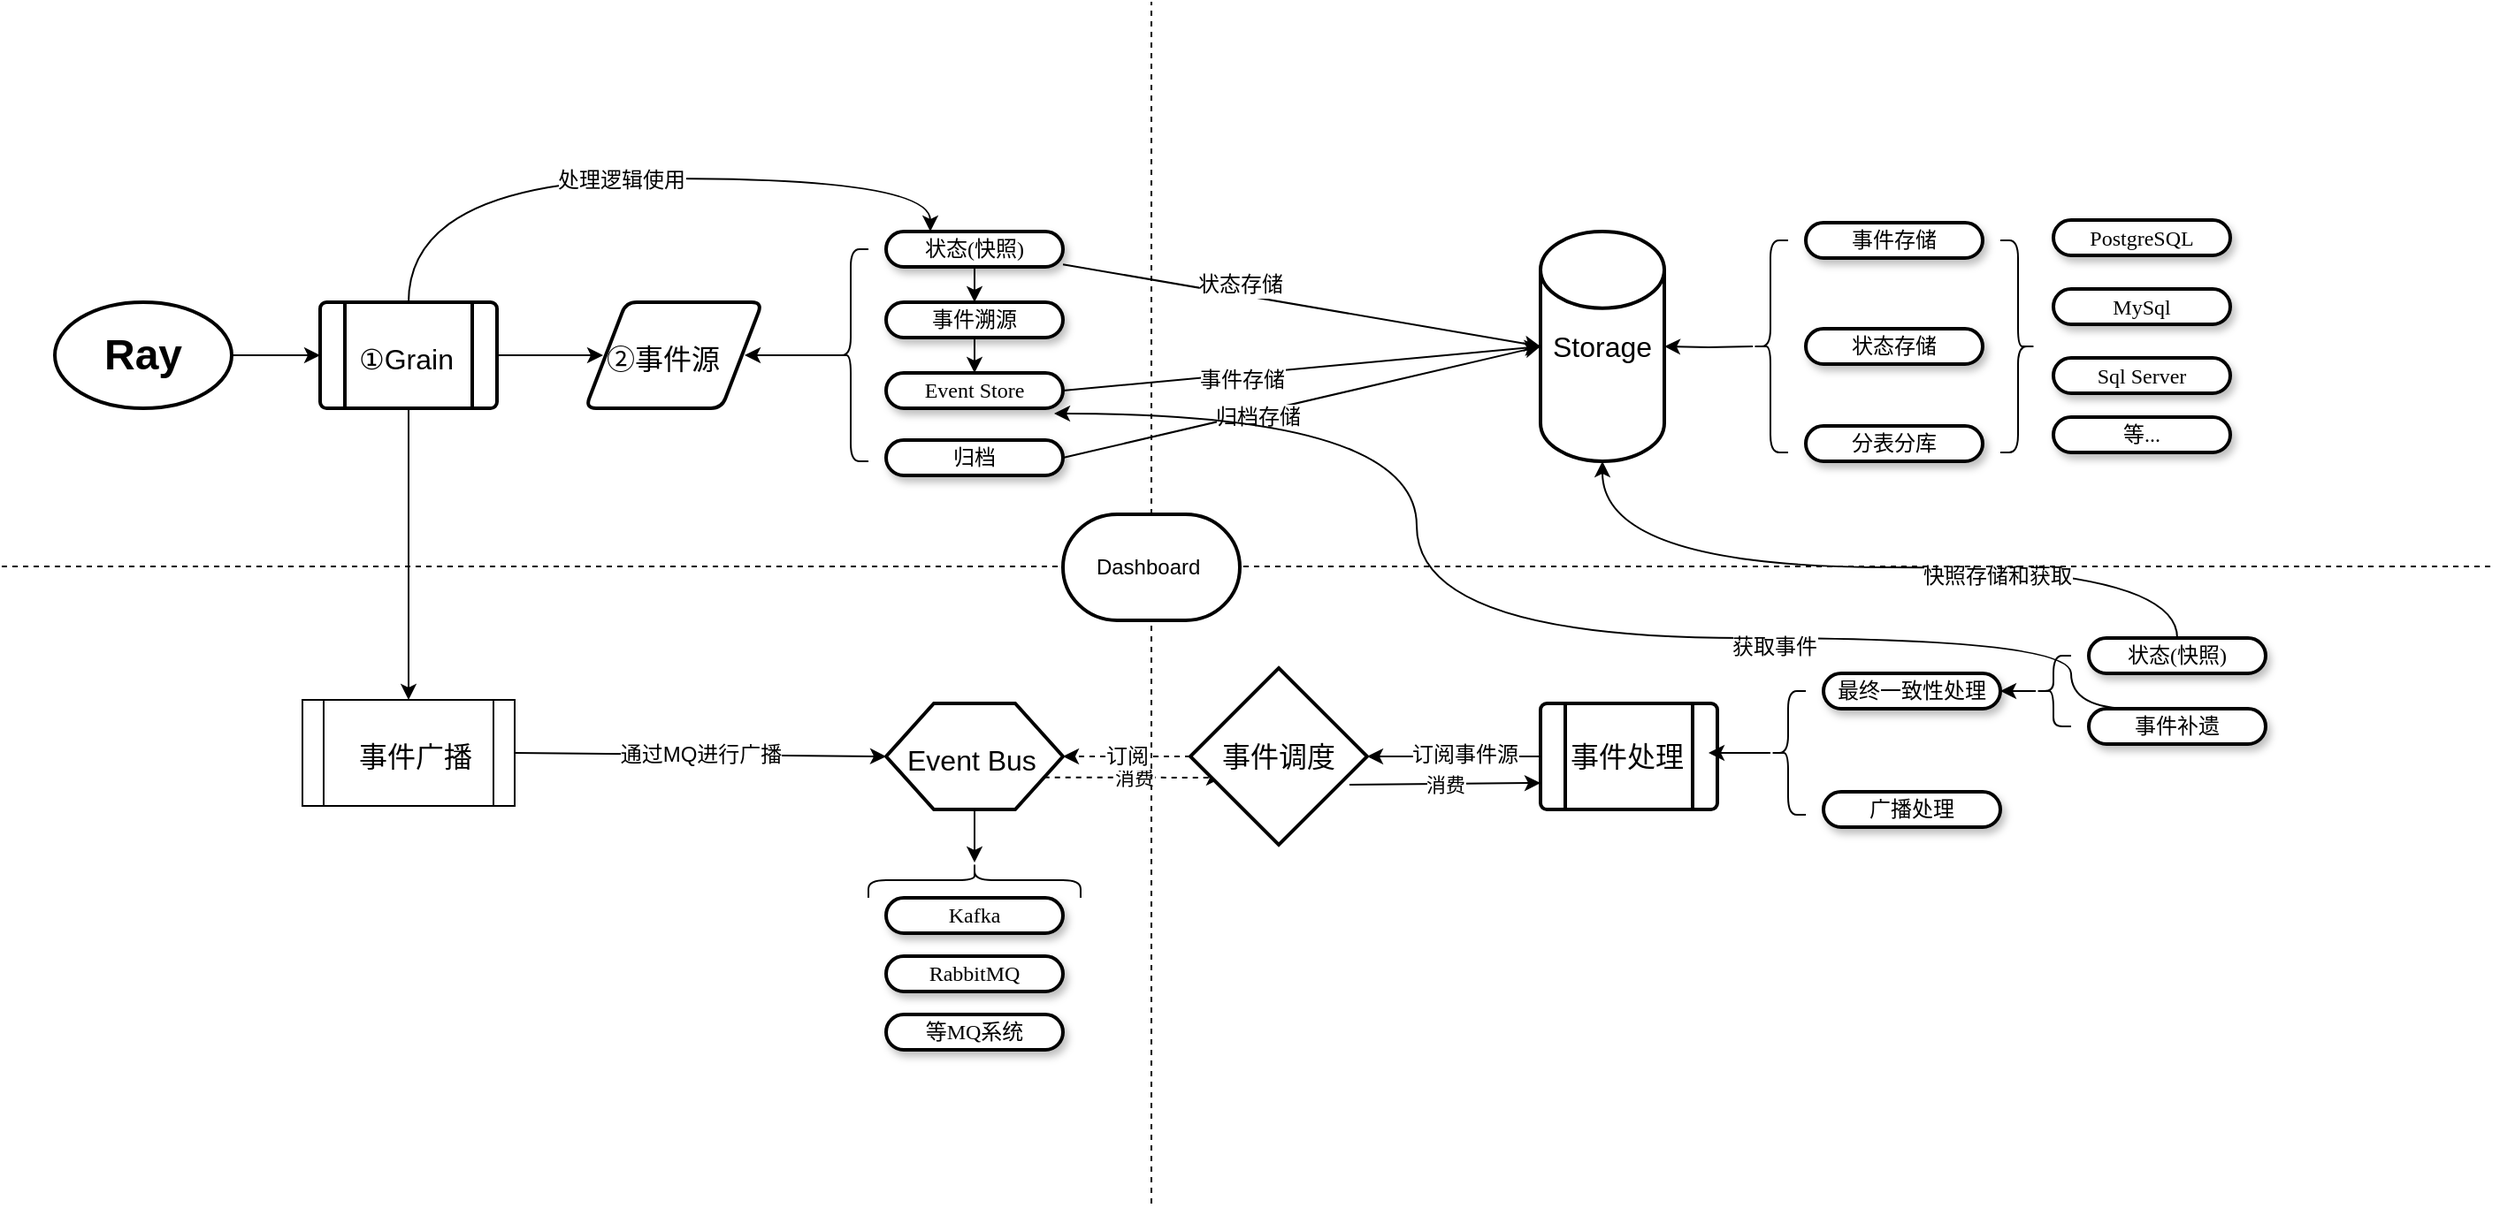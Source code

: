 <mxfile version="10.5.2" type="github"><diagram id="HA0r4eUPkSiADiJgnpLC" name="功能关系图"><mxGraphModel dx="1394" dy="806" grid="1" gridSize="10" guides="1" tooltips="1" connect="1" arrows="1" fold="1" page="1" pageScale="1" pageWidth="3300" pageHeight="4681" math="0" shadow="0"><root><mxCell id="0"/><mxCell id="1" parent="0"/><mxCell id="JJPJePHYzXD12jyQ0IiT-1" value="" style="edgeStyle=orthogonalEdgeStyle;rounded=0;orthogonalLoop=1;jettySize=auto;html=1;fontSize=16;entryX=0;entryY=0.5;entryDx=0;entryDy=0;" edge="1" parent="1" source="JJPJePHYzXD12jyQ0IiT-4" target="JJPJePHYzXD12jyQ0IiT-7"><mxGeometry relative="1" as="geometry"/></mxCell><mxCell id="JJPJePHYzXD12jyQ0IiT-2" style="edgeStyle=orthogonalEdgeStyle;curved=1;rounded=0;orthogonalLoop=1;jettySize=auto;html=1;exitX=0.5;exitY=0;exitDx=0;exitDy=0;entryX=0.25;entryY=0;entryDx=0;entryDy=0;fontSize=16;" edge="1" parent="1" source="JJPJePHYzXD12jyQ0IiT-7" target="JJPJePHYzXD12jyQ0IiT-16"><mxGeometry relative="1" as="geometry"><Array as="points"><mxPoint x="270" y="140"/><mxPoint x="565" y="140"/></Array></mxGeometry></mxCell><mxCell id="JJPJePHYzXD12jyQ0IiT-3" value="处理逻辑使用" style="text;html=1;resizable=0;points=[];align=center;verticalAlign=middle;labelBackgroundColor=#ffffff;fontSize=12;" vertex="1" connectable="0" parent="JJPJePHYzXD12jyQ0IiT-2"><mxGeometry x="-0.04" y="-1" relative="1" as="geometry"><mxPoint as="offset"/></mxGeometry></mxCell><mxCell id="JJPJePHYzXD12jyQ0IiT-4" value="Ray" style="strokeWidth=2;html=1;shape=mxgraph.flowchart.start_1;whiteSpace=wrap;fontSize=24;fontStyle=1" vertex="1" parent="1"><mxGeometry x="70" y="210" width="100" height="60" as="geometry"/></mxCell><mxCell id="JJPJePHYzXD12jyQ0IiT-5" value="" style="edgeStyle=orthogonalEdgeStyle;rounded=0;orthogonalLoop=1;jettySize=auto;html=1;fontSize=16;" edge="1" parent="1" source="JJPJePHYzXD12jyQ0IiT-7" target="JJPJePHYzXD12jyQ0IiT-10"><mxGeometry relative="1" as="geometry"/></mxCell><mxCell id="JJPJePHYzXD12jyQ0IiT-6" value="" style="edgeStyle=none;rounded=0;orthogonalLoop=1;jettySize=auto;html=1;entryX=0.5;entryY=0;entryDx=0;entryDy=0;" edge="1" parent="1" source="JJPJePHYzXD12jyQ0IiT-7" target="JJPJePHYzXD12jyQ0IiT-64"><mxGeometry relative="1" as="geometry"><mxPoint x="270" y="308" as="targetPoint"/></mxGeometry></mxCell><mxCell id="JJPJePHYzXD12jyQ0IiT-7" value="" style="verticalLabelPosition=bottom;verticalAlign=top;html=1;strokeWidth=2;shape=process;whiteSpace=wrap;rounded=1;size=0.14;arcSize=6;fontSize=24;" vertex="1" parent="1"><mxGeometry x="220" y="210" width="100" height="60" as="geometry"/></mxCell><mxCell id="JJPJePHYzXD12jyQ0IiT-8" value="①Grain" style="text;html=1;resizable=0;points=[];autosize=1;align=left;verticalAlign=top;spacingTop=-4;fontSize=16;" vertex="1" parent="1"><mxGeometry x="240" y="230" width="70" height="20" as="geometry"/></mxCell><mxCell id="JJPJePHYzXD12jyQ0IiT-9" value="" style="verticalLabelPosition=bottom;verticalAlign=top;html=1;strokeWidth=2;shape=parallelogram;perimeter=parallelogramPerimeter;whiteSpace=wrap;rounded=1;arcSize=12;size=0.23;fontSize=16;" vertex="1" parent="1"><mxGeometry x="370" y="210" width="100" height="60" as="geometry"/></mxCell><mxCell id="JJPJePHYzXD12jyQ0IiT-10" value="②事件源" style="text;html=1;resizable=0;points=[];autosize=1;align=left;verticalAlign=top;spacingTop=-4;fontSize=16;" vertex="1" parent="1"><mxGeometry x="380" y="230" width="80" height="20" as="geometry"/></mxCell><mxCell id="JJPJePHYzXD12jyQ0IiT-11" value="" style="edgeStyle=orthogonalEdgeStyle;rounded=0;orthogonalLoop=1;jettySize=auto;html=1;fontSize=16;exitX=0.1;exitY=0.5;exitDx=0;exitDy=0;exitPerimeter=0;" edge="1" parent="1" source="JJPJePHYzXD12jyQ0IiT-12" target="JJPJePHYzXD12jyQ0IiT-10"><mxGeometry relative="1" as="geometry"><Array as="points"/></mxGeometry></mxCell><mxCell id="JJPJePHYzXD12jyQ0IiT-12" value="" style="shape=curlyBracket;whiteSpace=wrap;html=1;rounded=1;fontSize=16;" vertex="1" parent="1"><mxGeometry x="510" y="180" width="20" height="120" as="geometry"/></mxCell><mxCell id="JJPJePHYzXD12jyQ0IiT-13" style="edgeStyle=none;rounded=0;orthogonalLoop=1;jettySize=auto;html=1;entryX=0;entryY=0.5;entryDx=0;entryDy=0;entryPerimeter=0;fontSize=16;" edge="1" parent="1" source="JJPJePHYzXD12jyQ0IiT-16" target="JJPJePHYzXD12jyQ0IiT-23"><mxGeometry relative="1" as="geometry"/></mxCell><mxCell id="JJPJePHYzXD12jyQ0IiT-14" value="状态存储" style="text;html=1;resizable=0;points=[];align=center;verticalAlign=middle;labelBackgroundColor=#ffffff;fontSize=12;" vertex="1" connectable="0" parent="JJPJePHYzXD12jyQ0IiT-13"><mxGeometry x="-0.433" y="-3" relative="1" as="geometry"><mxPoint x="23.5" y="-5" as="offset"/></mxGeometry></mxCell><mxCell id="JJPJePHYzXD12jyQ0IiT-15" value="" style="edgeStyle=none;rounded=0;orthogonalLoop=1;jettySize=auto;html=1;exitX=0.5;exitY=1;exitDx=0;exitDy=0;entryX=0.5;entryY=0;entryDx=0;entryDy=0;fontSize=6;" edge="1" parent="1" source="JJPJePHYzXD12jyQ0IiT-16" target="JJPJePHYzXD12jyQ0IiT-18"><mxGeometry relative="1" as="geometry"/></mxCell><mxCell id="JJPJePHYzXD12jyQ0IiT-16" value="&lt;span&gt;状态(快照)&lt;/span&gt;" style="whiteSpace=wrap;html=1;rounded=1;shadow=1;comic=0;labelBackgroundColor=none;strokeColor=#000000;strokeWidth=2;fillColor=#FFFFFF;fontFamily=Verdana;fontSize=12;fontColor=#000000;align=center;arcSize=50;" vertex="1" parent="1"><mxGeometry x="540" y="170" width="100" height="20" as="geometry"/></mxCell><mxCell id="JJPJePHYzXD12jyQ0IiT-17" value="" style="edgeStyle=orthogonalEdgeStyle;curved=1;rounded=0;orthogonalLoop=1;jettySize=auto;html=1;fontSize=12;entryX=0.5;entryY=0;entryDx=0;entryDy=0;" edge="1" parent="1" source="JJPJePHYzXD12jyQ0IiT-18" target="JJPJePHYzXD12jyQ0IiT-21"><mxGeometry relative="1" as="geometry"><mxPoint x="720" y="220" as="targetPoint"/></mxGeometry></mxCell><mxCell id="JJPJePHYzXD12jyQ0IiT-18" value="&lt;span&gt;事件溯源&lt;/span&gt;" style="whiteSpace=wrap;html=1;rounded=1;shadow=1;comic=0;labelBackgroundColor=none;strokeColor=#000000;strokeWidth=2;fillColor=#FFFFFF;fontFamily=Verdana;fontSize=12;fontColor=#000000;align=center;arcSize=50;" vertex="1" parent="1"><mxGeometry x="540" y="210" width="100" height="20" as="geometry"/></mxCell><mxCell id="JJPJePHYzXD12jyQ0IiT-19" style="edgeStyle=none;rounded=0;orthogonalLoop=1;jettySize=auto;html=1;exitX=1;exitY=0.5;exitDx=0;exitDy=0;entryX=0;entryY=0.5;entryDx=0;entryDy=0;entryPerimeter=0;fontSize=16;" edge="1" parent="1" source="JJPJePHYzXD12jyQ0IiT-21" target="JJPJePHYzXD12jyQ0IiT-23"><mxGeometry relative="1" as="geometry"/></mxCell><mxCell id="JJPJePHYzXD12jyQ0IiT-20" value="事件存储" style="text;html=1;resizable=0;points=[];align=center;verticalAlign=middle;labelBackgroundColor=#ffffff;fontSize=12;" vertex="1" connectable="0" parent="JJPJePHYzXD12jyQ0IiT-19"><mxGeometry x="-0.254" y="-3" relative="1" as="geometry"><mxPoint as="offset"/></mxGeometry></mxCell><mxCell id="JJPJePHYzXD12jyQ0IiT-21" value="Event Store" style="whiteSpace=wrap;html=1;rounded=1;shadow=1;comic=0;labelBackgroundColor=none;strokeColor=#000000;strokeWidth=2;fillColor=#FFFFFF;fontFamily=Verdana;fontSize=12;fontColor=#000000;align=center;arcSize=50;" vertex="1" parent="1"><mxGeometry x="540" y="250" width="100" height="20" as="geometry"/></mxCell><mxCell id="JJPJePHYzXD12jyQ0IiT-22" value="通过MQ进行广播" style="edgeStyle=none;rounded=0;orthogonalLoop=1;jettySize=auto;html=1;fontSize=12;entryX=0;entryY=0.5;entryDx=0;entryDy=0;exitX=1;exitY=0.5;exitDx=0;exitDy=0;" edge="1" parent="1" source="JJPJePHYzXD12jyQ0IiT-64" target="JJPJePHYzXD12jyQ0IiT-39"><mxGeometry relative="1" as="geometry"><mxPoint x="590" y="390" as="targetPoint"/></mxGeometry></mxCell><mxCell id="JJPJePHYzXD12jyQ0IiT-23" value="Storage" style="strokeWidth=2;html=1;shape=mxgraph.flowchart.database;whiteSpace=wrap;fontSize=16;" vertex="1" parent="1"><mxGeometry x="910" y="170" width="70" height="130" as="geometry"/></mxCell><mxCell id="JJPJePHYzXD12jyQ0IiT-24" value="" style="edgeStyle=orthogonalEdgeStyle;rounded=0;orthogonalLoop=1;jettySize=auto;html=1;fontSize=16;" edge="1" parent="1" target="JJPJePHYzXD12jyQ0IiT-23"><mxGeometry relative="1" as="geometry"><mxPoint x="1030" y="235" as="sourcePoint"/></mxGeometry></mxCell><mxCell id="JJPJePHYzXD12jyQ0IiT-25" value="事件存储" style="whiteSpace=wrap;html=1;rounded=1;shadow=1;comic=0;labelBackgroundColor=none;strokeColor=#000000;strokeWidth=2;fillColor=#FFFFFF;fontFamily=Verdana;fontSize=12;fontColor=#000000;align=center;arcSize=50;" vertex="1" parent="1"><mxGeometry x="1060" y="165" width="100" height="20" as="geometry"/></mxCell><mxCell id="JJPJePHYzXD12jyQ0IiT-26" value="状态存储" style="whiteSpace=wrap;html=1;rounded=1;shadow=1;comic=0;labelBackgroundColor=none;strokeColor=#000000;strokeWidth=2;fillColor=#FFFFFF;fontFamily=Verdana;fontSize=12;fontColor=#000000;align=center;arcSize=50;" vertex="1" parent="1"><mxGeometry x="1060" y="225" width="100" height="20" as="geometry"/></mxCell><mxCell id="JJPJePHYzXD12jyQ0IiT-27" style="edgeStyle=none;rounded=0;orthogonalLoop=1;jettySize=auto;html=1;exitX=1;exitY=0.5;exitDx=0;exitDy=0;entryX=0;entryY=0.5;entryDx=0;entryDy=0;entryPerimeter=0;" edge="1" parent="1" source="JJPJePHYzXD12jyQ0IiT-29" target="JJPJePHYzXD12jyQ0IiT-23"><mxGeometry relative="1" as="geometry"/></mxCell><mxCell id="JJPJePHYzXD12jyQ0IiT-28" value="归档存储" style="text;html=1;resizable=0;points=[];align=center;verticalAlign=middle;labelBackgroundColor=#ffffff;" vertex="1" connectable="0" parent="JJPJePHYzXD12jyQ0IiT-27"><mxGeometry x="-0.611" y="-2" relative="1" as="geometry"><mxPoint x="57" y="-12.5" as="offset"/></mxGeometry></mxCell><mxCell id="JJPJePHYzXD12jyQ0IiT-29" value="归档" style="whiteSpace=wrap;html=1;rounded=1;shadow=1;comic=0;labelBackgroundColor=none;strokeColor=#000000;strokeWidth=2;fillColor=#FFFFFF;fontFamily=Verdana;fontSize=12;fontColor=#000000;align=center;arcSize=50;" vertex="1" parent="1"><mxGeometry x="540" y="288" width="100" height="20" as="geometry"/></mxCell><mxCell id="JJPJePHYzXD12jyQ0IiT-30" value="分表分库" style="whiteSpace=wrap;html=1;rounded=1;shadow=1;comic=0;labelBackgroundColor=none;strokeColor=#000000;strokeWidth=2;fillColor=#FFFFFF;fontFamily=Verdana;fontSize=12;fontColor=#000000;align=center;arcSize=50;" vertex="1" parent="1"><mxGeometry x="1060" y="280" width="100" height="20" as="geometry"/></mxCell><mxCell id="JJPJePHYzXD12jyQ0IiT-31" value="" style="shape=curlyBracket;whiteSpace=wrap;html=1;rounded=1;fontSize=16;direction=west;" vertex="1" parent="1"><mxGeometry x="1170" y="175" width="20" height="120" as="geometry"/></mxCell><mxCell id="JJPJePHYzXD12jyQ0IiT-32" value="" style="shape=curlyBracket;whiteSpace=wrap;html=1;rounded=1;fontSize=16;" vertex="1" parent="1"><mxGeometry x="1030" y="175" width="20" height="120" as="geometry"/></mxCell><mxCell id="JJPJePHYzXD12jyQ0IiT-33" value="MySql&lt;br&gt;" style="whiteSpace=wrap;html=1;rounded=1;shadow=1;comic=0;labelBackgroundColor=none;strokeColor=#000000;strokeWidth=2;fillColor=#FFFFFF;fontFamily=Verdana;fontSize=12;fontColor=#000000;align=center;arcSize=50;" vertex="1" parent="1"><mxGeometry x="1200" y="202.5" width="100" height="20" as="geometry"/></mxCell><mxCell id="JJPJePHYzXD12jyQ0IiT-34" value="PostgreSQL&lt;br&gt;" style="whiteSpace=wrap;html=1;rounded=1;shadow=1;comic=0;labelBackgroundColor=none;strokeColor=#000000;strokeWidth=2;fillColor=#FFFFFF;fontFamily=Verdana;fontSize=12;fontColor=#000000;align=center;arcSize=50;" vertex="1" parent="1"><mxGeometry x="1200" y="163.5" width="100" height="20" as="geometry"/></mxCell><mxCell id="JJPJePHYzXD12jyQ0IiT-35" value="Sql Server&lt;br&gt;" style="whiteSpace=wrap;html=1;rounded=1;shadow=1;comic=0;labelBackgroundColor=none;strokeColor=#000000;strokeWidth=2;fillColor=#FFFFFF;fontFamily=Verdana;fontSize=12;fontColor=#000000;align=center;arcSize=50;" vertex="1" parent="1"><mxGeometry x="1200" y="241.5" width="100" height="20" as="geometry"/></mxCell><mxCell id="JJPJePHYzXD12jyQ0IiT-36" value="等..." style="whiteSpace=wrap;html=1;rounded=1;shadow=1;comic=0;labelBackgroundColor=none;strokeColor=#000000;strokeWidth=2;fillColor=#FFFFFF;fontFamily=Verdana;fontSize=12;fontColor=#000000;align=center;arcSize=50;" vertex="1" parent="1"><mxGeometry x="1200" y="275" width="100" height="20" as="geometry"/></mxCell><mxCell id="JJPJePHYzXD12jyQ0IiT-37" value="" style="edgeStyle=none;rounded=0;orthogonalLoop=1;jettySize=auto;html=1;fontSize=16;" edge="1" parent="1" source="JJPJePHYzXD12jyQ0IiT-39"><mxGeometry relative="1" as="geometry"><mxPoint x="590" y="527" as="targetPoint"/></mxGeometry></mxCell><mxCell id="JJPJePHYzXD12jyQ0IiT-38" value="消费" style="edgeStyle=none;rounded=0;orthogonalLoop=1;jettySize=auto;html=1;exitX=1;exitY=0.75;exitDx=0;exitDy=0;entryX=0.18;entryY=0.62;entryDx=0;entryDy=0;entryPerimeter=0;dashed=1;" edge="1" parent="1" source="JJPJePHYzXD12jyQ0IiT-39" target="JJPJePHYzXD12jyQ0IiT-50"><mxGeometry relative="1" as="geometry"/></mxCell><mxCell id="JJPJePHYzXD12jyQ0IiT-39" value="" style="verticalLabelPosition=bottom;verticalAlign=top;html=1;strokeWidth=2;shape=hexagon;perimeter=hexagonPerimeter2;arcSize=6;size=0.27;fontSize=6;" vertex="1" parent="1"><mxGeometry x="540" y="437" width="100" height="60" as="geometry"/></mxCell><mxCell id="JJPJePHYzXD12jyQ0IiT-40" value="Event Bus" style="text;html=1;resizable=0;points=[];autosize=1;align=left;verticalAlign=top;spacingTop=-4;fontSize=16;" vertex="1" parent="1"><mxGeometry x="550" y="457" width="90" height="20" as="geometry"/></mxCell><mxCell id="JJPJePHYzXD12jyQ0IiT-41" value="" style="shape=curlyBracket;whiteSpace=wrap;html=1;rounded=1;fontSize=16;direction=south;" vertex="1" parent="1"><mxGeometry x="530" y="527" width="120" height="20" as="geometry"/></mxCell><mxCell id="JJPJePHYzXD12jyQ0IiT-42" value="Kafka" style="whiteSpace=wrap;html=1;rounded=1;shadow=1;comic=0;labelBackgroundColor=none;strokeColor=#000000;strokeWidth=2;fillColor=#FFFFFF;fontFamily=Verdana;fontSize=12;fontColor=#000000;align=center;arcSize=50;" vertex="1" parent="1"><mxGeometry x="540" y="547" width="100" height="20" as="geometry"/></mxCell><mxCell id="JJPJePHYzXD12jyQ0IiT-43" value="RabbitMQ&lt;br&gt;" style="whiteSpace=wrap;html=1;rounded=1;shadow=1;comic=0;labelBackgroundColor=none;strokeColor=#000000;strokeWidth=2;fillColor=#FFFFFF;fontFamily=Verdana;fontSize=12;fontColor=#000000;align=center;arcSize=50;" vertex="1" parent="1"><mxGeometry x="540" y="580" width="100" height="20" as="geometry"/></mxCell><mxCell id="JJPJePHYzXD12jyQ0IiT-44" value="等MQ系统&lt;br&gt;" style="whiteSpace=wrap;html=1;rounded=1;shadow=1;comic=0;labelBackgroundColor=none;strokeColor=#000000;strokeWidth=2;fillColor=#FFFFFF;fontFamily=Verdana;fontSize=12;fontColor=#000000;align=center;arcSize=50;" vertex="1" parent="1"><mxGeometry x="540" y="613" width="100" height="20" as="geometry"/></mxCell><mxCell id="JJPJePHYzXD12jyQ0IiT-45" value="" style="edgeStyle=none;rounded=0;orthogonalLoop=1;jettySize=auto;html=1;fontSize=16;entryX=1;entryY=0.5;entryDx=0;entryDy=0;entryPerimeter=0;" edge="1" parent="1" source="JJPJePHYzXD12jyQ0IiT-47" target="JJPJePHYzXD12jyQ0IiT-50"><mxGeometry relative="1" as="geometry"><mxPoint x="830" y="467" as="targetPoint"/></mxGeometry></mxCell><mxCell id="JJPJePHYzXD12jyQ0IiT-46" value="订阅事件源" style="text;html=1;resizable=0;points=[];align=center;verticalAlign=middle;labelBackgroundColor=#ffffff;fontSize=12;" vertex="1" connectable="0" parent="JJPJePHYzXD12jyQ0IiT-45"><mxGeometry x="-0.11" y="3" relative="1" as="geometry"><mxPoint y="-4" as="offset"/></mxGeometry></mxCell><mxCell id="JJPJePHYzXD12jyQ0IiT-47" value="" style="verticalLabelPosition=bottom;verticalAlign=top;html=1;strokeWidth=2;shape=process;whiteSpace=wrap;rounded=1;size=0.14;arcSize=6;fontSize=12;" vertex="1" parent="1"><mxGeometry x="910" y="437" width="100" height="60" as="geometry"/></mxCell><mxCell id="JJPJePHYzXD12jyQ0IiT-48" value="事件处理" style="text;html=1;resizable=0;points=[];autosize=1;align=left;verticalAlign=top;spacingTop=-4;fontSize=16;" vertex="1" parent="1"><mxGeometry x="925" y="455" width="80" height="20" as="geometry"/></mxCell><mxCell id="JJPJePHYzXD12jyQ0IiT-49" value="订阅" style="rounded=0;orthogonalLoop=1;jettySize=auto;html=1;fontSize=12;dashed=1;" edge="1" parent="1" source="JJPJePHYzXD12jyQ0IiT-50" target="JJPJePHYzXD12jyQ0IiT-40"><mxGeometry relative="1" as="geometry"/></mxCell><mxCell id="JJPJePHYzXD12jyQ0IiT-50" value="事件调度" style="strokeWidth=2;html=1;shape=mxgraph.flowchart.decision;whiteSpace=wrap;fontSize=16;" vertex="1" parent="1"><mxGeometry x="712" y="417" width="100" height="100" as="geometry"/></mxCell><mxCell id="JJPJePHYzXD12jyQ0IiT-51" value="" style="edgeStyle=none;rounded=0;orthogonalLoop=1;jettySize=auto;html=1;fontSize=12;" edge="1" parent="1" source="JJPJePHYzXD12jyQ0IiT-52" target="JJPJePHYzXD12jyQ0IiT-48"><mxGeometry relative="1" as="geometry"/></mxCell><mxCell id="JJPJePHYzXD12jyQ0IiT-52" value="" style="shape=curlyBracket;whiteSpace=wrap;html=1;rounded=1;fontSize=12;" vertex="1" parent="1"><mxGeometry x="1040" y="430" width="20" height="70" as="geometry"/></mxCell><mxCell id="JJPJePHYzXD12jyQ0IiT-53" style="edgeStyle=orthogonalEdgeStyle;rounded=0;orthogonalLoop=1;jettySize=auto;html=1;exitX=0.25;exitY=0;exitDx=0;exitDy=0;fontSize=12;curved=1;entryX=0.95;entryY=1.15;entryDx=0;entryDy=0;entryPerimeter=0;" edge="1" parent="1" source="JJPJePHYzXD12jyQ0IiT-62" target="JJPJePHYzXD12jyQ0IiT-21"><mxGeometry relative="1" as="geometry"><mxPoint x="640" y="225" as="targetPoint"/><Array as="points"><mxPoint x="1210" y="440"/><mxPoint x="1210" y="400"/><mxPoint x="840" y="400"/><mxPoint x="840" y="273"/></Array></mxGeometry></mxCell><mxCell id="JJPJePHYzXD12jyQ0IiT-54" value="获取事件" style="text;html=1;resizable=0;points=[];align=center;verticalAlign=middle;labelBackgroundColor=#ffffff;fontSize=12;" vertex="1" connectable="0" parent="JJPJePHYzXD12jyQ0IiT-53"><mxGeometry x="-0.375" y="5" relative="1" as="geometry"><mxPoint as="offset"/></mxGeometry></mxCell><mxCell id="JJPJePHYzXD12jyQ0IiT-55" value="最终一致性处理" style="whiteSpace=wrap;html=1;rounded=1;shadow=1;comic=0;labelBackgroundColor=none;strokeColor=#000000;strokeWidth=2;fillColor=#FFFFFF;fontFamily=Verdana;fontSize=12;fontColor=#000000;align=center;arcSize=50;" vertex="1" parent="1"><mxGeometry x="1070" y="420" width="100" height="20" as="geometry"/></mxCell><mxCell id="JJPJePHYzXD12jyQ0IiT-56" value="广播处理" style="whiteSpace=wrap;html=1;rounded=1;shadow=1;comic=0;labelBackgroundColor=none;strokeColor=#000000;strokeWidth=2;fillColor=#FFFFFF;fontFamily=Verdana;fontSize=12;fontColor=#000000;align=center;arcSize=50;" vertex="1" parent="1"><mxGeometry x="1070" y="487" width="100" height="20" as="geometry"/></mxCell><mxCell id="JJPJePHYzXD12jyQ0IiT-57" value="" style="edgeStyle=none;rounded=0;orthogonalLoop=1;jettySize=auto;html=1;fontSize=12;" edge="1" parent="1" source="JJPJePHYzXD12jyQ0IiT-58" target="JJPJePHYzXD12jyQ0IiT-55"><mxGeometry relative="1" as="geometry"/></mxCell><mxCell id="JJPJePHYzXD12jyQ0IiT-58" value="" style="shape=curlyBracket;whiteSpace=wrap;html=1;rounded=1;fontSize=12;" vertex="1" parent="1"><mxGeometry x="1190" y="410" width="20" height="40" as="geometry"/></mxCell><mxCell id="JJPJePHYzXD12jyQ0IiT-59" style="edgeStyle=orthogonalEdgeStyle;curved=1;rounded=0;orthogonalLoop=1;jettySize=auto;html=1;fontSize=12;" edge="1" parent="1" source="JJPJePHYzXD12jyQ0IiT-61" target="JJPJePHYzXD12jyQ0IiT-23"><mxGeometry relative="1" as="geometry"><mxPoint x="1310" y="370" as="targetPoint"/><Array as="points"><mxPoint x="1270" y="360"/><mxPoint x="945" y="360"/></Array></mxGeometry></mxCell><mxCell id="JJPJePHYzXD12jyQ0IiT-60" value="快照存储和获取&lt;br&gt;" style="text;html=1;resizable=0;points=[];align=center;verticalAlign=middle;labelBackgroundColor=#ffffff;fontSize=12;" vertex="1" connectable="0" parent="JJPJePHYzXD12jyQ0IiT-59"><mxGeometry x="-0.332" y="5" relative="1" as="geometry"><mxPoint as="offset"/></mxGeometry></mxCell><mxCell id="JJPJePHYzXD12jyQ0IiT-61" value="状态(快照)" style="whiteSpace=wrap;html=1;rounded=1;shadow=1;comic=0;labelBackgroundColor=none;strokeColor=#000000;strokeWidth=2;fillColor=#FFFFFF;fontFamily=Verdana;fontSize=12;fontColor=#000000;align=center;arcSize=50;" vertex="1" parent="1"><mxGeometry x="1220" y="400" width="100" height="20" as="geometry"/></mxCell><mxCell id="JJPJePHYzXD12jyQ0IiT-62" value="事件补遗" style="whiteSpace=wrap;html=1;rounded=1;shadow=1;comic=0;labelBackgroundColor=none;strokeColor=#000000;strokeWidth=2;fillColor=#FFFFFF;fontFamily=Verdana;fontSize=12;fontColor=#000000;align=center;arcSize=50;" vertex="1" parent="1"><mxGeometry x="1220" y="440" width="100" height="20" as="geometry"/></mxCell><mxCell id="JJPJePHYzXD12jyQ0IiT-63" value="消费" style="edgeStyle=none;rounded=0;orthogonalLoop=1;jettySize=auto;html=1;exitX=0.9;exitY=0.66;exitDx=0;exitDy=0;entryX=0;entryY=0.75;entryDx=0;entryDy=0;exitPerimeter=0;" edge="1" parent="1" source="JJPJePHYzXD12jyQ0IiT-50" target="JJPJePHYzXD12jyQ0IiT-47"><mxGeometry relative="1" as="geometry"><mxPoint x="800" y="476.5" as="sourcePoint"/><mxPoint x="901" y="476.5" as="targetPoint"/></mxGeometry></mxCell><mxCell id="JJPJePHYzXD12jyQ0IiT-64" value="" style="shape=process;whiteSpace=wrap;html=1;backgroundOutline=1;" vertex="1" parent="1"><mxGeometry x="210" y="435" width="120" height="60" as="geometry"/></mxCell><mxCell id="JJPJePHYzXD12jyQ0IiT-65" value="&lt;span style=&quot;font-size: 16px;&quot;&gt;事件广播&lt;/span&gt;" style="text;html=1;resizable=0;points=[];autosize=1;align=left;verticalAlign=top;spacingTop=-4;fontSize=16;" vertex="1" parent="1"><mxGeometry x="240" y="455" width="60" height="20" as="geometry"/></mxCell><mxCell id="JJPJePHYzXD12jyQ0IiT-66" value="" style="endArrow=none;dashed=1;html=1;" edge="1" parent="1" source="JJPJePHYzXD12jyQ0IiT-68"><mxGeometry width="50" height="50" relative="1" as="geometry"><mxPoint x="690" y="720" as="sourcePoint"/><mxPoint x="690" y="40" as="targetPoint"/></mxGeometry></mxCell><mxCell id="JJPJePHYzXD12jyQ0IiT-67" value="" style="endArrow=none;dashed=1;html=1;" edge="1" parent="1"><mxGeometry width="50" height="50" relative="1" as="geometry"><mxPoint x="40" y="359.5" as="sourcePoint"/><mxPoint x="1450" y="359.5" as="targetPoint"/></mxGeometry></mxCell><mxCell id="JJPJePHYzXD12jyQ0IiT-68" value="Dashboard&amp;nbsp;" style="strokeWidth=2;html=1;shape=mxgraph.flowchart.terminator;whiteSpace=wrap;" vertex="1" parent="1"><mxGeometry x="640" y="330" width="100" height="60" as="geometry"/></mxCell><mxCell id="JJPJePHYzXD12jyQ0IiT-69" value="" style="endArrow=none;dashed=1;html=1;" edge="1" parent="1" target="JJPJePHYzXD12jyQ0IiT-68"><mxGeometry width="50" height="50" relative="1" as="geometry"><mxPoint x="690" y="720" as="sourcePoint"/><mxPoint x="690" y="40" as="targetPoint"/></mxGeometry></mxCell></root></mxGraphModel></diagram><diagram id="8Cyj6bPQlIdB2aG58cyA" name="分表分库和归档"><mxGraphModel dx="1394" dy="806" grid="1" gridSize="10" guides="1" tooltips="1" connect="1" arrows="1" fold="1" page="1" pageScale="1" pageWidth="3300" pageHeight="4681" math="0" shadow="0"><root><mxCell id="C996Xhev_V4Cw5z2k2Sz-0"/><mxCell id="C996Xhev_V4Cw5z2k2Sz-1" parent="C996Xhev_V4Cw5z2k2Sz-0"/><mxCell id="C996Xhev_V4Cw5z2k2Sz-48" value="" style="rounded=0;whiteSpace=wrap;html=1;shadow=1;fontSize=12;" vertex="1" parent="C996Xhev_V4Cw5z2k2Sz-1"><mxGeometry x="900" y="150" width="540" height="460" as="geometry"/></mxCell><mxCell id="C996Xhev_V4Cw5z2k2Sz-21" value="" style="rounded=0;whiteSpace=wrap;html=1;fontSize=12;" vertex="1" parent="C996Xhev_V4Cw5z2k2Sz-1"><mxGeometry x="230" y="150" width="570" height="460" as="geometry"/></mxCell><mxCell id="C996Xhev_V4Cw5z2k2Sz-13" style="edgeStyle=none;rounded=0;orthogonalLoop=1;jettySize=auto;html=1;exitX=0.15;exitY=0.95;exitDx=0;exitDy=0;exitPerimeter=0;entryX=0.8;entryY=0.05;entryDx=0;entryDy=0;entryPerimeter=0;fontSize=12;" edge="1" parent="C996Xhev_V4Cw5z2k2Sz-1" source="C996Xhev_V4Cw5z2k2Sz-4" target="C996Xhev_V4Cw5z2k2Sz-6"><mxGeometry relative="1" as="geometry"/></mxCell><mxCell id="C996Xhev_V4Cw5z2k2Sz-16" style="edgeStyle=none;rounded=0;orthogonalLoop=1;jettySize=auto;html=1;exitX=0.5;exitY=1;exitDx=0;exitDy=0;fontSize=12;" edge="1" parent="C996Xhev_V4Cw5z2k2Sz-1" source="C996Xhev_V4Cw5z2k2Sz-4" target="C996Xhev_V4Cw5z2k2Sz-10"><mxGeometry relative="1" as="geometry"/></mxCell><mxCell id="C996Xhev_V4Cw5z2k2Sz-17" value="以此类推" style="edgeStyle=none;rounded=0;orthogonalLoop=1;jettySize=auto;html=1;exitX=0.85;exitY=0.95;exitDx=0;exitDy=0;exitPerimeter=0;entryX=0;entryY=0;entryDx=30;entryDy=0;entryPerimeter=0;fontSize=12;" edge="1" parent="C996Xhev_V4Cw5z2k2Sz-1" source="C996Xhev_V4Cw5z2k2Sz-4" target="C996Xhev_V4Cw5z2k2Sz-3"><mxGeometry relative="1" as="geometry"/></mxCell><mxCell id="C996Xhev_V4Cw5z2k2Sz-4" value="&lt;font style=&quot;font-size: 12px&quot;&gt;id:1-100000&lt;/font&gt;" style="shape=cylinder;whiteSpace=wrap;html=1;boundedLbl=1;backgroundOutline=1;fontSize=24;" vertex="1" parent="C996Xhev_V4Cw5z2k2Sz-1"><mxGeometry x="360" y="305" width="110" height="70" as="geometry"/></mxCell><mxCell id="C996Xhev_V4Cw5z2k2Sz-3" value="" style="verticalLabelPosition=bottom;verticalAlign=top;html=1;shape=mxgraph.basic.layered_rect;dx=10;outlineConnect=0;fontSize=24;" vertex="1" parent="C996Xhev_V4Cw5z2k2Sz-1"><mxGeometry x="480" y="480" width="70" height="50" as="geometry"/></mxCell><mxCell id="C996Xhev_V4Cw5z2k2Sz-7" value="分库" style="rounded=0;orthogonalLoop=1;jettySize=auto;html=1;exitX=0.25;exitY=1;exitDx=0;exitDy=0;entryX=0.5;entryY=0;entryDx=0;entryDy=0;fontSize=12;" edge="1" parent="C996Xhev_V4Cw5z2k2Sz-1" source="C996Xhev_V4Cw5z2k2Sz-2" target="C996Xhev_V4Cw5z2k2Sz-4"><mxGeometry relative="1" as="geometry"/></mxCell><mxCell id="C996Xhev_V4Cw5z2k2Sz-2" value="用户" style="text;html=1;strokeColor=none;fillColor=none;align=center;verticalAlign=middle;whiteSpace=wrap;rounded=0;fontSize=24;" vertex="1" parent="C996Xhev_V4Cw5z2k2Sz-1"><mxGeometry x="470" y="200" width="70" height="20" as="geometry"/></mxCell><mxCell id="C996Xhev_V4Cw5z2k2Sz-19" style="edgeStyle=none;rounded=0;orthogonalLoop=1;jettySize=auto;html=1;exitX=0.5;exitY=1;exitDx=0;exitDy=0;fontSize=12;" edge="1" parent="C996Xhev_V4Cw5z2k2Sz-1" source="C996Xhev_V4Cw5z2k2Sz-5" target="C996Xhev_V4Cw5z2k2Sz-18"><mxGeometry relative="1" as="geometry"/></mxCell><mxCell id="C996Xhev_V4Cw5z2k2Sz-27" style="edgeStyle=none;rounded=0;orthogonalLoop=1;jettySize=auto;html=1;exitX=0.85;exitY=0.95;exitDx=0;exitDy=0;exitPerimeter=0;fontSize=24;entryX=0;entryY=0;entryDx=30;entryDy=0;entryPerimeter=0;" edge="1" parent="C996Xhev_V4Cw5z2k2Sz-1" source="C996Xhev_V4Cw5z2k2Sz-5" target="C996Xhev_V4Cw5z2k2Sz-25"><mxGeometry relative="1" as="geometry"/></mxCell><mxCell id="C996Xhev_V4Cw5z2k2Sz-5" value="&lt;font style=&quot;font-size: 12px&quot;&gt;id:100001~200000&lt;/font&gt;" style="shape=cylinder;whiteSpace=wrap;html=1;boundedLbl=1;backgroundOutline=1;fontSize=24;" vertex="1" parent="C996Xhev_V4Cw5z2k2Sz-1"><mxGeometry x="550" y="305" width="110" height="70" as="geometry"/></mxCell><mxCell id="C996Xhev_V4Cw5z2k2Sz-6" value="" style="verticalLabelPosition=bottom;verticalAlign=top;html=1;shape=mxgraph.basic.rect;fillColor=#ffffff;fillColor2=none;strokeColor=#000000;strokeWidth=1;size=20;indent=5;fontSize=24;" vertex="1" parent="C996Xhev_V4Cw5z2k2Sz-1"><mxGeometry x="280" y="480" width="60" height="40" as="geometry"/></mxCell><mxCell id="C996Xhev_V4Cw5z2k2Sz-9" value="分库" style="rounded=0;orthogonalLoop=1;jettySize=auto;html=1;exitX=0.75;exitY=1;exitDx=0;exitDy=0;entryX=0.5;entryY=0;entryDx=0;entryDy=0;fontSize=12;" edge="1" parent="C996Xhev_V4Cw5z2k2Sz-1" source="C996Xhev_V4Cw5z2k2Sz-2" target="C996Xhev_V4Cw5z2k2Sz-5"><mxGeometry relative="1" as="geometry"><mxPoint x="533" y="210" as="sourcePoint"/><mxPoint x="450" y="330" as="targetPoint"/></mxGeometry></mxCell><mxCell id="C996Xhev_V4Cw5z2k2Sz-10" value="" style="verticalLabelPosition=bottom;verticalAlign=top;html=1;shape=mxgraph.basic.rect;fillColor=#ffffff;fillColor2=none;strokeColor=#000000;strokeWidth=1;size=20;indent=5;fontSize=24;" vertex="1" parent="C996Xhev_V4Cw5z2k2Sz-1"><mxGeometry x="380" y="480" width="60" height="40" as="geometry"/></mxCell><mxCell id="C996Xhev_V4Cw5z2k2Sz-11" value="1-1000" style="text;html=1;strokeColor=none;fillColor=none;align=center;verticalAlign=middle;whiteSpace=wrap;rounded=0;fontSize=12;" vertex="1" parent="C996Xhev_V4Cw5z2k2Sz-1"><mxGeometry x="330" y="430" width="40" height="20" as="geometry"/></mxCell><mxCell id="C996Xhev_V4Cw5z2k2Sz-12" value="1001-2000" style="text;html=1;strokeColor=none;fillColor=none;align=center;verticalAlign=middle;whiteSpace=wrap;rounded=0;fontSize=12;" vertex="1" parent="C996Xhev_V4Cw5z2k2Sz-1"><mxGeometry x="390" y="430" width="40" height="20" as="geometry"/></mxCell><mxCell id="C996Xhev_V4Cw5z2k2Sz-18" value="" style="verticalLabelPosition=bottom;verticalAlign=top;html=1;shape=mxgraph.basic.layered_rect;dx=10;outlineConnect=0;fontSize=24;" vertex="1" parent="C996Xhev_V4Cw5z2k2Sz-1"><mxGeometry x="570" y="480" width="70" height="50" as="geometry"/></mxCell><mxCell id="C996Xhev_V4Cw5z2k2Sz-23" value="分表分库" style="text;html=1;strokeColor=none;fillColor=none;align=center;verticalAlign=middle;whiteSpace=wrap;rounded=0;fontSize=24;" vertex="1" parent="C996Xhev_V4Cw5z2k2Sz-1"><mxGeometry x="445" y="120" width="125" height="20" as="geometry"/></mxCell><mxCell id="C996Xhev_V4Cw5z2k2Sz-24" style="edgeStyle=none;rounded=0;orthogonalLoop=1;jettySize=auto;html=1;exitX=0.5;exitY=0;exitDx=0;exitDy=0;fontSize=24;" edge="1" parent="C996Xhev_V4Cw5z2k2Sz-1" source="C996Xhev_V4Cw5z2k2Sz-23" target="C996Xhev_V4Cw5z2k2Sz-23"><mxGeometry relative="1" as="geometry"/></mxCell><mxCell id="C996Xhev_V4Cw5z2k2Sz-25" value="" style="verticalLabelPosition=bottom;verticalAlign=top;html=1;shape=mxgraph.basic.layered_rect;dx=10;outlineConnect=0;fontSize=24;" vertex="1" parent="C996Xhev_V4Cw5z2k2Sz-1"><mxGeometry x="670" y="480" width="70" height="50" as="geometry"/></mxCell><mxCell id="C996Xhev_V4Cw5z2k2Sz-36" value="" style="edgeStyle=none;rounded=0;orthogonalLoop=1;jettySize=auto;html=1;fontSize=12;" edge="1" parent="C996Xhev_V4Cw5z2k2Sz-1" source="C996Xhev_V4Cw5z2k2Sz-29"><mxGeometry relative="1" as="geometry"><mxPoint x="1170" y="300" as="targetPoint"/></mxGeometry></mxCell><mxCell id="C996Xhev_V4Cw5z2k2Sz-51" style="edgeStyle=none;rounded=0;orthogonalLoop=1;jettySize=auto;html=1;exitX=0.5;exitY=1;exitDx=0;exitDy=0;entryX=0.01;entryY=0.033;entryDx=0;entryDy=0;entryPerimeter=0;fontSize=12;" edge="1" parent="C996Xhev_V4Cw5z2k2Sz-1" source="C996Xhev_V4Cw5z2k2Sz-29" target="C996Xhev_V4Cw5z2k2Sz-47"><mxGeometry relative="1" as="geometry"/></mxCell><mxCell id="C996Xhev_V4Cw5z2k2Sz-29" value="用户 A&amp;nbsp;" style="text;html=1;strokeColor=none;fillColor=none;align=center;verticalAlign=middle;whiteSpace=wrap;rounded=0;fontSize=24;shadow=1;" vertex="1" parent="C996Xhev_V4Cw5z2k2Sz-1"><mxGeometry x="1125" y="210" width="90" height="24" as="geometry"/></mxCell><mxCell id="C996Xhev_V4Cw5z2k2Sz-31" value="A 代表 GrainKye 为 ：A" style="text;html=1;strokeColor=none;fillColor=none;align=center;verticalAlign=middle;whiteSpace=wrap;rounded=0;shadow=1;fontSize=12;" vertex="1" parent="C996Xhev_V4Cw5z2k2Sz-1"><mxGeometry x="1160" y="182" width="160" height="12" as="geometry"/></mxCell><mxCell id="C996Xhev_V4Cw5z2k2Sz-41" value="" style="edgeStyle=none;rounded=0;orthogonalLoop=1;jettySize=auto;html=1;fontSize=12;exitX=0.5;exitY=1;exitDx=0;exitDy=0;exitPerimeter=0;" edge="1" parent="C996Xhev_V4Cw5z2k2Sz-1" source="C996Xhev_V4Cw5z2k2Sz-44" target="C996Xhev_V4Cw5z2k2Sz-38"><mxGeometry relative="1" as="geometry"><mxPoint x="1170" y="380" as="sourcePoint"/></mxGeometry></mxCell><mxCell id="C996Xhev_V4Cw5z2k2Sz-37" value="归档事件库" style="shape=cylinder;whiteSpace=wrap;html=1;boundedLbl=1;backgroundOutline=1;shadow=1;fontSize=12;" vertex="1" parent="C996Xhev_V4Cw5z2k2Sz-1"><mxGeometry x="1140" y="490" width="60" height="80" as="geometry"/></mxCell><mxCell id="C996Xhev_V4Cw5z2k2Sz-42" value="" style="edgeStyle=none;rounded=0;orthogonalLoop=1;jettySize=auto;html=1;fontSize=12;" edge="1" parent="C996Xhev_V4Cw5z2k2Sz-1" source="C996Xhev_V4Cw5z2k2Sz-38" target="C996Xhev_V4Cw5z2k2Sz-37"><mxGeometry relative="1" as="geometry"/></mxCell><mxCell id="C996Xhev_V4Cw5z2k2Sz-50" value="产生" style="edgeStyle=none;rounded=0;orthogonalLoop=1;jettySize=auto;html=1;exitX=1;exitY=0.5;exitDx=0;exitDy=0;exitPerimeter=0;fontSize=12;entryX=0;entryY=0.867;entryDx=0;entryDy=0;entryPerimeter=0;" edge="1" parent="C996Xhev_V4Cw5z2k2Sz-1" source="C996Xhev_V4Cw5z2k2Sz-38" target="C996Xhev_V4Cw5z2k2Sz-47"><mxGeometry relative="1" as="geometry"/></mxCell><mxCell id="C996Xhev_V4Cw5z2k2Sz-38" value="时间间隔&amp;nbsp;&lt;br&gt;事件预留&lt;br&gt;" style="strokeWidth=2;html=1;shape=mxgraph.flowchart.decision;whiteSpace=wrap;shadow=1;fontSize=12;" vertex="1" parent="C996Xhev_V4Cw5z2k2Sz-1"><mxGeometry x="1120" y="410" width="100" height="50" as="geometry"/></mxCell><mxCell id="C996Xhev_V4Cw5z2k2Sz-43" value="" style="edgeStyle=none;rounded=0;orthogonalLoop=1;jettySize=auto;html=1;fontSize=12;" edge="1" parent="C996Xhev_V4Cw5z2k2Sz-1" source="C996Xhev_V4Cw5z2k2Sz-40" target="C996Xhev_V4Cw5z2k2Sz-38"><mxGeometry relative="1" as="geometry"/></mxCell><mxCell id="C996Xhev_V4Cw5z2k2Sz-40" value="根据设置时间进行规律归档" style="strokeWidth=2;html=1;shape=mxgraph.flowchart.delay;whiteSpace=wrap;shadow=1;fontSize=12;" vertex="1" parent="C996Xhev_V4Cw5z2k2Sz-1"><mxGeometry x="970" y="405" width="100" height="60" as="geometry"/></mxCell><mxCell id="C996Xhev_V4Cw5z2k2Sz-44" value="事件源" style="strokeWidth=2;html=1;shape=mxgraph.flowchart.database;whiteSpace=wrap;shadow=1;fontSize=12;" vertex="1" parent="C996Xhev_V4Cw5z2k2Sz-1"><mxGeometry x="1140" y="305" width="60" height="60" as="geometry"/></mxCell><mxCell id="C996Xhev_V4Cw5z2k2Sz-47" value="归档快照" style="strokeWidth=2;html=1;shape=mxgraph.flowchart.document2;whiteSpace=wrap;size=0.25;shadow=1;fontSize=12;" vertex="1" parent="C996Xhev_V4Cw5z2k2Sz-1"><mxGeometry x="1270" y="305" width="100" height="60" as="geometry"/></mxCell><mxCell id="C996Xhev_V4Cw5z2k2Sz-52" value="通过时间间隔和事件预留二选或者多选方式保证事件幂等性问题" style="text;html=1;strokeColor=none;fillColor=none;align=left;verticalAlign=middle;whiteSpace=wrap;rounded=0;shadow=1;fontSize=12;" vertex="1" parent="C996Xhev_V4Cw5z2k2Sz-1"><mxGeometry x="1220" y="450" width="150" height="20" as="geometry"/></mxCell><mxCell id="C996Xhev_V4Cw5z2k2Sz-53" value="归档" style="text;html=1;strokeColor=none;fillColor=none;align=center;verticalAlign=middle;whiteSpace=wrap;rounded=0;fontSize=24;" vertex="1" parent="C996Xhev_V4Cw5z2k2Sz-1"><mxGeometry x="1097.5" y="110" width="125" height="20" as="geometry"/></mxCell></root></mxGraphModel></diagram></mxfile>